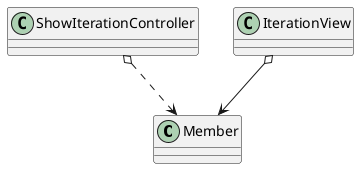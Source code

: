 @startuml
	class Member {
	}

	ShowIterationController o..> Member
	IterationView o--> Member
@enduml
